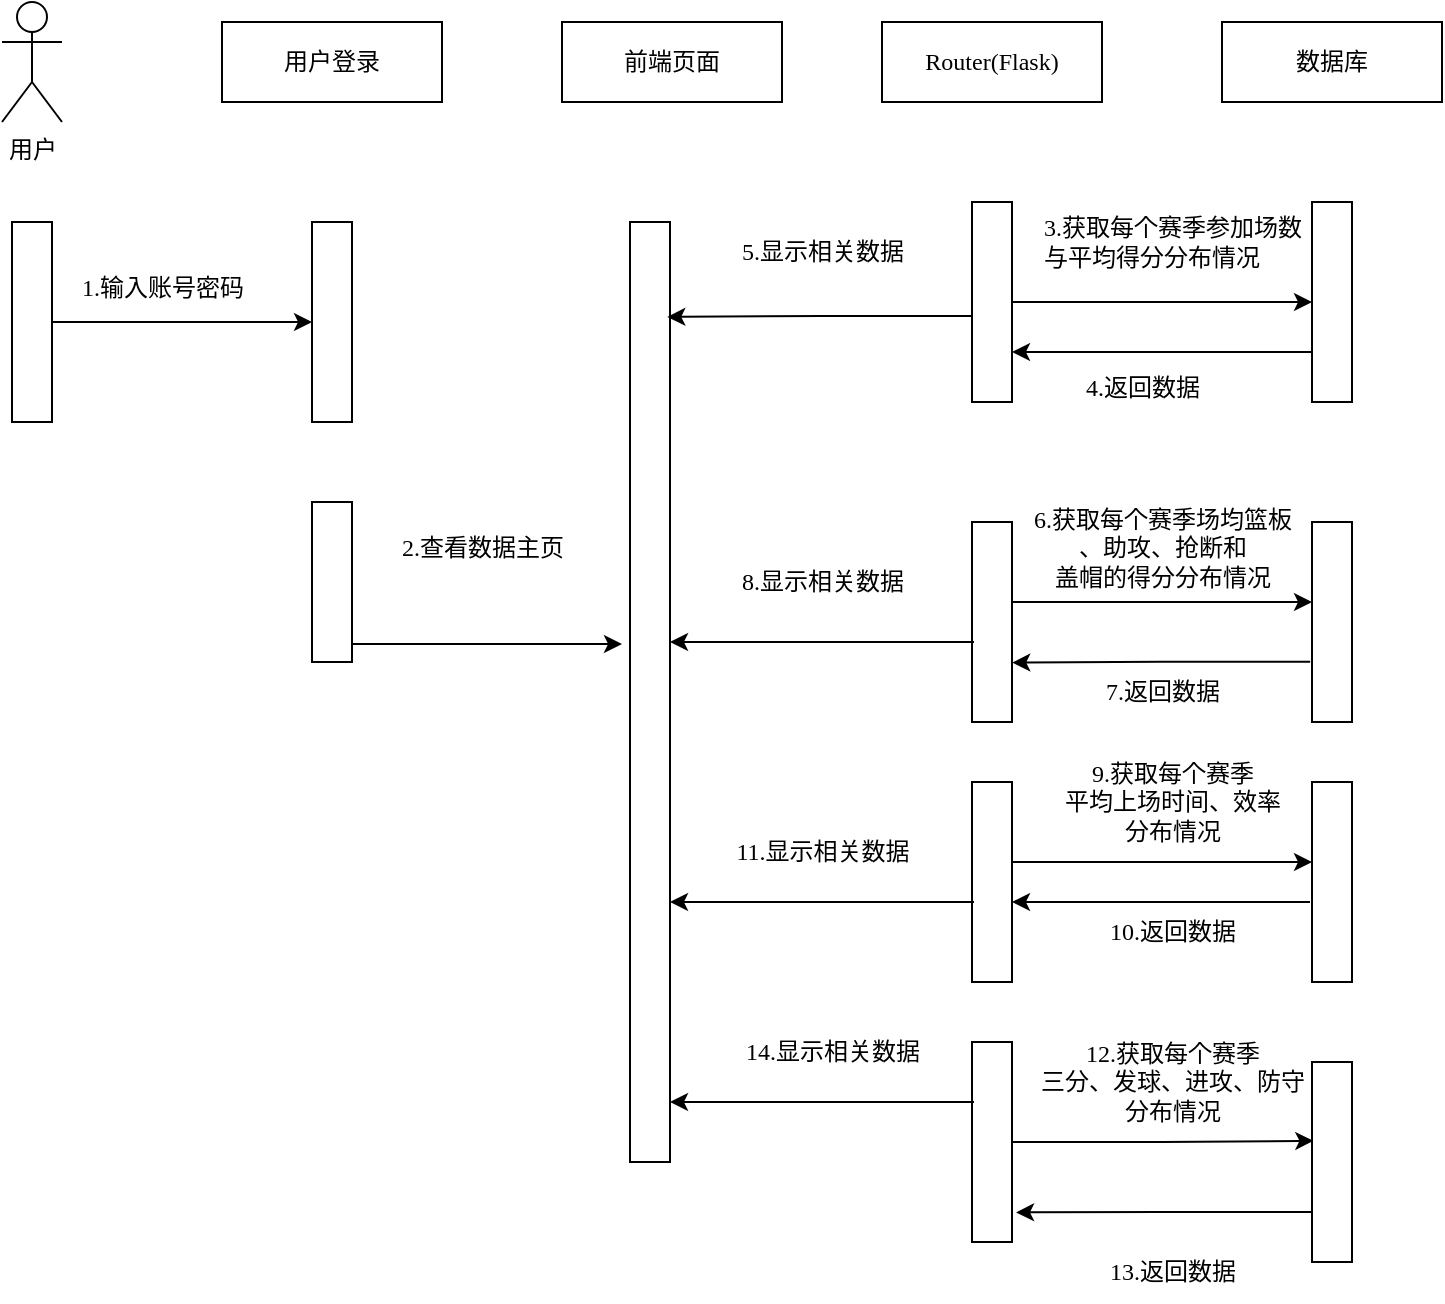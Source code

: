 <mxfile version="26.2.15">
  <diagram name="第 1 页" id="EVB3Gj7AwUVOfa2Ds0am">
    <mxGraphModel dx="1418" dy="744" grid="1" gridSize="10" guides="1" tooltips="1" connect="1" arrows="1" fold="1" page="1" pageScale="1" pageWidth="827" pageHeight="1169" math="0" shadow="0">
      <root>
        <mxCell id="0" />
        <mxCell id="1" parent="0" />
        <mxCell id="-P0w8qjXnMay7rfc2WE0-1" value="&lt;font face=&quot;Times New Roman&quot;&gt;用户&lt;/font&gt;" style="shape=umlActor;verticalLabelPosition=bottom;verticalAlign=top;html=1;outlineConnect=0;" vertex="1" parent="1">
          <mxGeometry x="90" y="80" width="30" height="60" as="geometry" />
        </mxCell>
        <mxCell id="-P0w8qjXnMay7rfc2WE0-6" value="&lt;font face=&quot;Times New Roman&quot;&gt;用户登录&lt;/font&gt;" style="rounded=0;whiteSpace=wrap;html=1;" vertex="1" parent="1">
          <mxGeometry x="200" y="90" width="110" height="40" as="geometry" />
        </mxCell>
        <mxCell id="-P0w8qjXnMay7rfc2WE0-7" value="&lt;font face=&quot;Times New Roman&quot;&gt;前端页面&lt;/font&gt;" style="rounded=0;whiteSpace=wrap;html=1;" vertex="1" parent="1">
          <mxGeometry x="370" y="90" width="110" height="40" as="geometry" />
        </mxCell>
        <mxCell id="-P0w8qjXnMay7rfc2WE0-8" value="&lt;font face=&quot;Times New Roman&quot;&gt;Router(Flask)&lt;/font&gt;" style="rounded=0;whiteSpace=wrap;html=1;" vertex="1" parent="1">
          <mxGeometry x="530" y="90" width="110" height="40" as="geometry" />
        </mxCell>
        <mxCell id="-P0w8qjXnMay7rfc2WE0-9" value="&lt;font face=&quot;Times New Roman&quot;&gt;数据库&lt;/font&gt;" style="rounded=0;whiteSpace=wrap;html=1;" vertex="1" parent="1">
          <mxGeometry x="700" y="90" width="110" height="40" as="geometry" />
        </mxCell>
        <mxCell id="-P0w8qjXnMay7rfc2WE0-12" style="edgeStyle=orthogonalEdgeStyle;rounded=0;orthogonalLoop=1;jettySize=auto;html=1;exitX=1;exitY=0.5;exitDx=0;exitDy=0;entryX=0;entryY=0.5;entryDx=0;entryDy=0;" edge="1" parent="1" source="-P0w8qjXnMay7rfc2WE0-10" target="-P0w8qjXnMay7rfc2WE0-11">
          <mxGeometry relative="1" as="geometry" />
        </mxCell>
        <mxCell id="-P0w8qjXnMay7rfc2WE0-10" value="" style="rounded=0;whiteSpace=wrap;html=1;" vertex="1" parent="1">
          <mxGeometry x="95" y="190" width="20" height="100" as="geometry" />
        </mxCell>
        <mxCell id="-P0w8qjXnMay7rfc2WE0-11" value="" style="rounded=0;whiteSpace=wrap;html=1;" vertex="1" parent="1">
          <mxGeometry x="245" y="190" width="20" height="100" as="geometry" />
        </mxCell>
        <mxCell id="-P0w8qjXnMay7rfc2WE0-13" value="&lt;font face=&quot;Times New Roman&quot;&gt;1.输入账号密码&lt;/font&gt;" style="text;html=1;align=center;verticalAlign=middle;resizable=0;points=[];autosize=1;strokeColor=none;fillColor=none;" vertex="1" parent="1">
          <mxGeometry x="120" y="208" width="100" height="30" as="geometry" />
        </mxCell>
        <mxCell id="-P0w8qjXnMay7rfc2WE0-14" value="" style="rounded=0;whiteSpace=wrap;html=1;" vertex="1" parent="1">
          <mxGeometry x="245" y="330" width="20" height="80" as="geometry" />
        </mxCell>
        <mxCell id="-P0w8qjXnMay7rfc2WE0-15" style="edgeStyle=orthogonalEdgeStyle;rounded=0;orthogonalLoop=1;jettySize=auto;html=1;exitX=0.5;exitY=1;exitDx=0;exitDy=0;" edge="1" parent="1" source="-P0w8qjXnMay7rfc2WE0-14" target="-P0w8qjXnMay7rfc2WE0-14">
          <mxGeometry relative="1" as="geometry" />
        </mxCell>
        <mxCell id="-P0w8qjXnMay7rfc2WE0-26" style="edgeStyle=orthogonalEdgeStyle;rounded=0;orthogonalLoop=1;jettySize=auto;html=1;exitX=1;exitY=0.5;exitDx=0;exitDy=0;entryX=0;entryY=0.5;entryDx=0;entryDy=0;" edge="1" parent="1" source="-P0w8qjXnMay7rfc2WE0-16" target="-P0w8qjXnMay7rfc2WE0-17">
          <mxGeometry relative="1" as="geometry" />
        </mxCell>
        <mxCell id="-P0w8qjXnMay7rfc2WE0-16" value="" style="rounded=0;whiteSpace=wrap;html=1;" vertex="1" parent="1">
          <mxGeometry x="575" y="180" width="20" height="100" as="geometry" />
        </mxCell>
        <mxCell id="-P0w8qjXnMay7rfc2WE0-29" style="edgeStyle=orthogonalEdgeStyle;rounded=0;orthogonalLoop=1;jettySize=auto;html=1;exitX=0;exitY=0.75;exitDx=0;exitDy=0;entryX=1;entryY=0.75;entryDx=0;entryDy=0;" edge="1" parent="1" source="-P0w8qjXnMay7rfc2WE0-17" target="-P0w8qjXnMay7rfc2WE0-16">
          <mxGeometry relative="1" as="geometry" />
        </mxCell>
        <mxCell id="-P0w8qjXnMay7rfc2WE0-17" value="" style="rounded=0;whiteSpace=wrap;html=1;" vertex="1" parent="1">
          <mxGeometry x="745" y="180" width="20" height="100" as="geometry" />
        </mxCell>
        <mxCell id="-P0w8qjXnMay7rfc2WE0-18" value="" style="rounded=0;whiteSpace=wrap;html=1;" vertex="1" parent="1">
          <mxGeometry x="575" y="340" width="20" height="100" as="geometry" />
        </mxCell>
        <mxCell id="-P0w8qjXnMay7rfc2WE0-19" value="" style="rounded=0;whiteSpace=wrap;html=1;" vertex="1" parent="1">
          <mxGeometry x="745" y="340" width="20" height="100" as="geometry" />
        </mxCell>
        <mxCell id="-P0w8qjXnMay7rfc2WE0-20" value="" style="rounded=0;whiteSpace=wrap;html=1;" vertex="1" parent="1">
          <mxGeometry x="575" y="470" width="20" height="100" as="geometry" />
        </mxCell>
        <mxCell id="-P0w8qjXnMay7rfc2WE0-21" value="" style="rounded=0;whiteSpace=wrap;html=1;" vertex="1" parent="1">
          <mxGeometry x="745" y="470" width="20" height="100" as="geometry" />
        </mxCell>
        <mxCell id="-P0w8qjXnMay7rfc2WE0-23" value="" style="rounded=0;whiteSpace=wrap;html=1;" vertex="1" parent="1">
          <mxGeometry x="404" y="190" width="20" height="470" as="geometry" />
        </mxCell>
        <mxCell id="-P0w8qjXnMay7rfc2WE0-25" value="&lt;font face=&quot;Times New Roman&quot;&gt;2.查看数据主页&lt;/font&gt;" style="text;html=1;align=center;verticalAlign=middle;resizable=0;points=[];autosize=1;strokeColor=none;fillColor=none;" vertex="1" parent="1">
          <mxGeometry x="280" y="338" width="100" height="30" as="geometry" />
        </mxCell>
        <mxCell id="-P0w8qjXnMay7rfc2WE0-27" value="&lt;div style=&quot;text-align: start;&quot;&gt;&lt;span style=&quot;background-color: transparent; color: light-dark(rgb(0, 0, 0), rgb(255, 255, 255));&quot;&gt;&lt;font face=&quot;Times New Roman&quot;&gt;3.获取每个赛季参加场数&lt;/font&gt;&lt;/span&gt;&lt;/div&gt;&lt;div style=&quot;text-align: start;&quot;&gt;&lt;span style=&quot;background-color: transparent; color: light-dark(rgb(0, 0, 0), rgb(255, 255, 255));&quot;&gt;&lt;font face=&quot;Times New Roman&quot;&gt;与平均得分分布情况&lt;/font&gt;&lt;/span&gt;&lt;/div&gt;" style="text;html=1;align=center;verticalAlign=middle;resizable=0;points=[];autosize=1;strokeColor=none;fillColor=none;" vertex="1" parent="1">
          <mxGeometry x="600" y="180" width="150" height="40" as="geometry" />
        </mxCell>
        <mxCell id="-P0w8qjXnMay7rfc2WE0-30" value="&lt;font face=&quot;Times New Roman&quot;&gt;4.返回数据&lt;/font&gt;" style="text;html=1;align=center;verticalAlign=middle;resizable=0;points=[];autosize=1;strokeColor=none;fillColor=none;" vertex="1" parent="1">
          <mxGeometry x="620" y="258" width="80" height="30" as="geometry" />
        </mxCell>
        <mxCell id="-P0w8qjXnMay7rfc2WE0-31" value="&lt;font face=&quot;Times New Roman&quot;&gt;7.返回数据&lt;/font&gt;" style="text;html=1;align=center;verticalAlign=middle;resizable=0;points=[];autosize=1;strokeColor=none;fillColor=none;" vertex="1" parent="1">
          <mxGeometry x="630" y="410" width="80" height="30" as="geometry" />
        </mxCell>
        <mxCell id="-P0w8qjXnMay7rfc2WE0-32" style="edgeStyle=orthogonalEdgeStyle;rounded=0;orthogonalLoop=1;jettySize=auto;html=1;entryX=1.006;entryY=0.703;entryDx=0;entryDy=0;entryPerimeter=0;exitX=-0.045;exitY=0.699;exitDx=0;exitDy=0;exitPerimeter=0;" edge="1" parent="1" source="-P0w8qjXnMay7rfc2WE0-19" target="-P0w8qjXnMay7rfc2WE0-18">
          <mxGeometry relative="1" as="geometry">
            <mxPoint x="740" y="410" as="sourcePoint" />
            <mxPoint x="600" y="410" as="targetPoint" />
          </mxGeometry>
        </mxCell>
        <mxCell id="-P0w8qjXnMay7rfc2WE0-33" value="&lt;font face=&quot;Times New Roman&quot;&gt;10.返回数据&lt;/font&gt;" style="text;html=1;align=center;verticalAlign=middle;resizable=0;points=[];autosize=1;strokeColor=none;fillColor=none;" vertex="1" parent="1">
          <mxGeometry x="630" y="530" width="90" height="30" as="geometry" />
        </mxCell>
        <mxCell id="-P0w8qjXnMay7rfc2WE0-34" style="edgeStyle=orthogonalEdgeStyle;rounded=0;orthogonalLoop=1;jettySize=auto;html=1;entryX=1.006;entryY=0.703;entryDx=0;entryDy=0;entryPerimeter=0;exitX=-0.045;exitY=0.699;exitDx=0;exitDy=0;exitPerimeter=0;" edge="1" parent="1">
          <mxGeometry relative="1" as="geometry">
            <mxPoint x="744" y="530" as="sourcePoint" />
            <mxPoint x="595" y="530" as="targetPoint" />
          </mxGeometry>
        </mxCell>
        <mxCell id="-P0w8qjXnMay7rfc2WE0-35" style="edgeStyle=orthogonalEdgeStyle;rounded=0;orthogonalLoop=1;jettySize=auto;html=1;exitX=1;exitY=0.5;exitDx=0;exitDy=0;entryX=0;entryY=0.5;entryDx=0;entryDy=0;" edge="1" parent="1">
          <mxGeometry relative="1" as="geometry">
            <mxPoint x="595" y="380" as="sourcePoint" />
            <mxPoint x="745" y="380" as="targetPoint" />
          </mxGeometry>
        </mxCell>
        <mxCell id="-P0w8qjXnMay7rfc2WE0-36" style="edgeStyle=orthogonalEdgeStyle;rounded=0;orthogonalLoop=1;jettySize=auto;html=1;exitX=1;exitY=0.5;exitDx=0;exitDy=0;entryX=0;entryY=0.5;entryDx=0;entryDy=0;" edge="1" parent="1">
          <mxGeometry relative="1" as="geometry">
            <mxPoint x="595" y="510" as="sourcePoint" />
            <mxPoint x="745" y="510" as="targetPoint" />
          </mxGeometry>
        </mxCell>
        <mxCell id="-P0w8qjXnMay7rfc2WE0-37" value="&lt;font face=&quot;Times New Roman&quot;&gt;6.获取每个赛季场均篮板&lt;/font&gt;&lt;div&gt;&lt;font face=&quot;Times New Roman&quot;&gt;、助攻、抢断和&lt;/font&gt;&lt;/div&gt;&lt;div&gt;&lt;font face=&quot;Times New Roman&quot;&gt;盖帽的得分分布情况&lt;/font&gt;&lt;/div&gt;" style="text;html=1;align=center;verticalAlign=middle;resizable=0;points=[];autosize=1;strokeColor=none;fillColor=none;" vertex="1" parent="1">
          <mxGeometry x="595" y="323" width="150" height="60" as="geometry" />
        </mxCell>
        <mxCell id="-P0w8qjXnMay7rfc2WE0-38" style="edgeStyle=orthogonalEdgeStyle;rounded=0;orthogonalLoop=1;jettySize=auto;html=1;exitX=1;exitY=0.5;exitDx=0;exitDy=0;entryX=-0.2;entryY=0.449;entryDx=0;entryDy=0;entryPerimeter=0;" edge="1" parent="1" source="-P0w8qjXnMay7rfc2WE0-14" target="-P0w8qjXnMay7rfc2WE0-23">
          <mxGeometry relative="1" as="geometry">
            <Array as="points">
              <mxPoint x="265" y="401" />
            </Array>
          </mxGeometry>
        </mxCell>
        <mxCell id="-P0w8qjXnMay7rfc2WE0-40" style="edgeStyle=orthogonalEdgeStyle;rounded=0;orthogonalLoop=1;jettySize=auto;html=1;exitX=0;exitY=0.5;exitDx=0;exitDy=0;entryX=0.933;entryY=0.101;entryDx=0;entryDy=0;entryPerimeter=0;" edge="1" parent="1" source="-P0w8qjXnMay7rfc2WE0-16" target="-P0w8qjXnMay7rfc2WE0-23">
          <mxGeometry relative="1" as="geometry">
            <Array as="points">
              <mxPoint x="575" y="237" />
              <mxPoint x="500" y="237" />
            </Array>
          </mxGeometry>
        </mxCell>
        <mxCell id="-P0w8qjXnMay7rfc2WE0-41" value="&lt;font face=&quot;Times New Roman&quot;&gt;5.显示相关数据&lt;/font&gt;" style="text;html=1;align=center;verticalAlign=middle;resizable=0;points=[];autosize=1;strokeColor=none;fillColor=none;" vertex="1" parent="1">
          <mxGeometry x="450" y="190" width="100" height="30" as="geometry" />
        </mxCell>
        <mxCell id="-P0w8qjXnMay7rfc2WE0-42" style="edgeStyle=orthogonalEdgeStyle;rounded=0;orthogonalLoop=1;jettySize=auto;html=1;exitX=0;exitY=0.5;exitDx=0;exitDy=0;entryX=0.933;entryY=0.101;entryDx=0;entryDy=0;entryPerimeter=0;" edge="1" parent="1">
          <mxGeometry relative="1" as="geometry">
            <mxPoint x="576" y="400" as="sourcePoint" />
            <mxPoint x="424" y="400" as="targetPoint" />
          </mxGeometry>
        </mxCell>
        <mxCell id="-P0w8qjXnMay7rfc2WE0-43" style="edgeStyle=orthogonalEdgeStyle;rounded=0;orthogonalLoop=1;jettySize=auto;html=1;exitX=0;exitY=0.5;exitDx=0;exitDy=0;entryX=0.933;entryY=0.101;entryDx=0;entryDy=0;entryPerimeter=0;" edge="1" parent="1">
          <mxGeometry relative="1" as="geometry">
            <mxPoint x="576" y="530" as="sourcePoint" />
            <mxPoint x="424" y="530" as="targetPoint" />
          </mxGeometry>
        </mxCell>
        <mxCell id="-P0w8qjXnMay7rfc2WE0-46" value="&lt;font face=&quot;Times New Roman&quot;&gt;8.显示相关数据&lt;/font&gt;" style="text;html=1;align=center;verticalAlign=middle;resizable=0;points=[];autosize=1;strokeColor=none;fillColor=none;" vertex="1" parent="1">
          <mxGeometry x="450" y="355" width="100" height="30" as="geometry" />
        </mxCell>
        <mxCell id="-P0w8qjXnMay7rfc2WE0-48" value="&lt;font face=&quot;Times New Roman&quot;&gt;9.获取每个赛季&lt;/font&gt;&lt;div&gt;&lt;font face=&quot;Times New Roman&quot;&gt;平均上场时间、效率&lt;/font&gt;&lt;div&gt;&lt;span style=&quot;font-family: &amp;quot;Times New Roman&amp;quot;; background-color: transparent; color: light-dark(rgb(0, 0, 0), rgb(255, 255, 255));&quot;&gt;分布情况&lt;/span&gt;&lt;/div&gt;&lt;/div&gt;" style="text;html=1;align=center;verticalAlign=middle;resizable=0;points=[];autosize=1;strokeColor=none;fillColor=none;" vertex="1" parent="1">
          <mxGeometry x="610" y="450" width="130" height="60" as="geometry" />
        </mxCell>
        <mxCell id="-P0w8qjXnMay7rfc2WE0-49" value="&lt;font face=&quot;Times New Roman&quot;&gt;11.显示相关数据&lt;/font&gt;" style="text;html=1;align=center;verticalAlign=middle;resizable=0;points=[];autosize=1;strokeColor=none;fillColor=none;" vertex="1" parent="1">
          <mxGeometry x="445" y="490" width="110" height="30" as="geometry" />
        </mxCell>
        <mxCell id="-P0w8qjXnMay7rfc2WE0-50" value="" style="rounded=0;whiteSpace=wrap;html=1;" vertex="1" parent="1">
          <mxGeometry x="575" y="600" width="20" height="100" as="geometry" />
        </mxCell>
        <mxCell id="-P0w8qjXnMay7rfc2WE0-51" value="" style="rounded=0;whiteSpace=wrap;html=1;" vertex="1" parent="1">
          <mxGeometry x="745" y="610" width="20" height="100" as="geometry" />
        </mxCell>
        <mxCell id="-P0w8qjXnMay7rfc2WE0-52" style="edgeStyle=orthogonalEdgeStyle;rounded=0;orthogonalLoop=1;jettySize=auto;html=1;exitX=0;exitY=0.5;exitDx=0;exitDy=0;entryX=0.933;entryY=0.101;entryDx=0;entryDy=0;entryPerimeter=0;" edge="1" parent="1">
          <mxGeometry relative="1" as="geometry">
            <mxPoint x="576" y="630" as="sourcePoint" />
            <mxPoint x="424" y="630" as="targetPoint" />
          </mxGeometry>
        </mxCell>
        <mxCell id="-P0w8qjXnMay7rfc2WE0-53" value="&lt;font face=&quot;Times New Roman&quot;&gt;14.显示相关数据&lt;/font&gt;" style="text;html=1;align=center;verticalAlign=middle;resizable=0;points=[];autosize=1;strokeColor=none;fillColor=none;" vertex="1" parent="1">
          <mxGeometry x="450" y="590" width="110" height="30" as="geometry" />
        </mxCell>
        <mxCell id="-P0w8qjXnMay7rfc2WE0-55" value="&lt;font face=&quot;Times New Roman&quot;&gt;12.获取每个赛季&lt;/font&gt;&lt;div&gt;&lt;font face=&quot;Times New Roman&quot;&gt;三分、发球、进攻、防守&lt;/font&gt;&lt;div&gt;&lt;span style=&quot;font-family: &amp;quot;Times New Roman&amp;quot;; background-color: transparent; color: light-dark(rgb(0, 0, 0), rgb(255, 255, 255));&quot;&gt;分布情况&lt;/span&gt;&lt;/div&gt;&lt;/div&gt;" style="text;html=1;align=center;verticalAlign=middle;resizable=0;points=[];autosize=1;strokeColor=none;fillColor=none;" vertex="1" parent="1">
          <mxGeometry x="595" y="590" width="160" height="60" as="geometry" />
        </mxCell>
        <mxCell id="-P0w8qjXnMay7rfc2WE0-57" style="edgeStyle=orthogonalEdgeStyle;rounded=0;orthogonalLoop=1;jettySize=auto;html=1;exitX=1;exitY=0.5;exitDx=0;exitDy=0;entryX=0.033;entryY=0.394;entryDx=0;entryDy=0;entryPerimeter=0;" edge="1" parent="1" source="-P0w8qjXnMay7rfc2WE0-50" target="-P0w8qjXnMay7rfc2WE0-51">
          <mxGeometry relative="1" as="geometry" />
        </mxCell>
        <mxCell id="-P0w8qjXnMay7rfc2WE0-59" style="edgeStyle=orthogonalEdgeStyle;rounded=0;orthogonalLoop=1;jettySize=auto;html=1;exitX=0;exitY=0.75;exitDx=0;exitDy=0;entryX=1.102;entryY=0.852;entryDx=0;entryDy=0;entryPerimeter=0;" edge="1" parent="1" source="-P0w8qjXnMay7rfc2WE0-51" target="-P0w8qjXnMay7rfc2WE0-50">
          <mxGeometry relative="1" as="geometry" />
        </mxCell>
        <mxCell id="-P0w8qjXnMay7rfc2WE0-60" value="&lt;font face=&quot;Times New Roman&quot;&gt;13.返回数据&lt;/font&gt;" style="text;html=1;align=center;verticalAlign=middle;resizable=0;points=[];autosize=1;strokeColor=none;fillColor=none;" vertex="1" parent="1">
          <mxGeometry x="630" y="700" width="90" height="30" as="geometry" />
        </mxCell>
      </root>
    </mxGraphModel>
  </diagram>
</mxfile>
